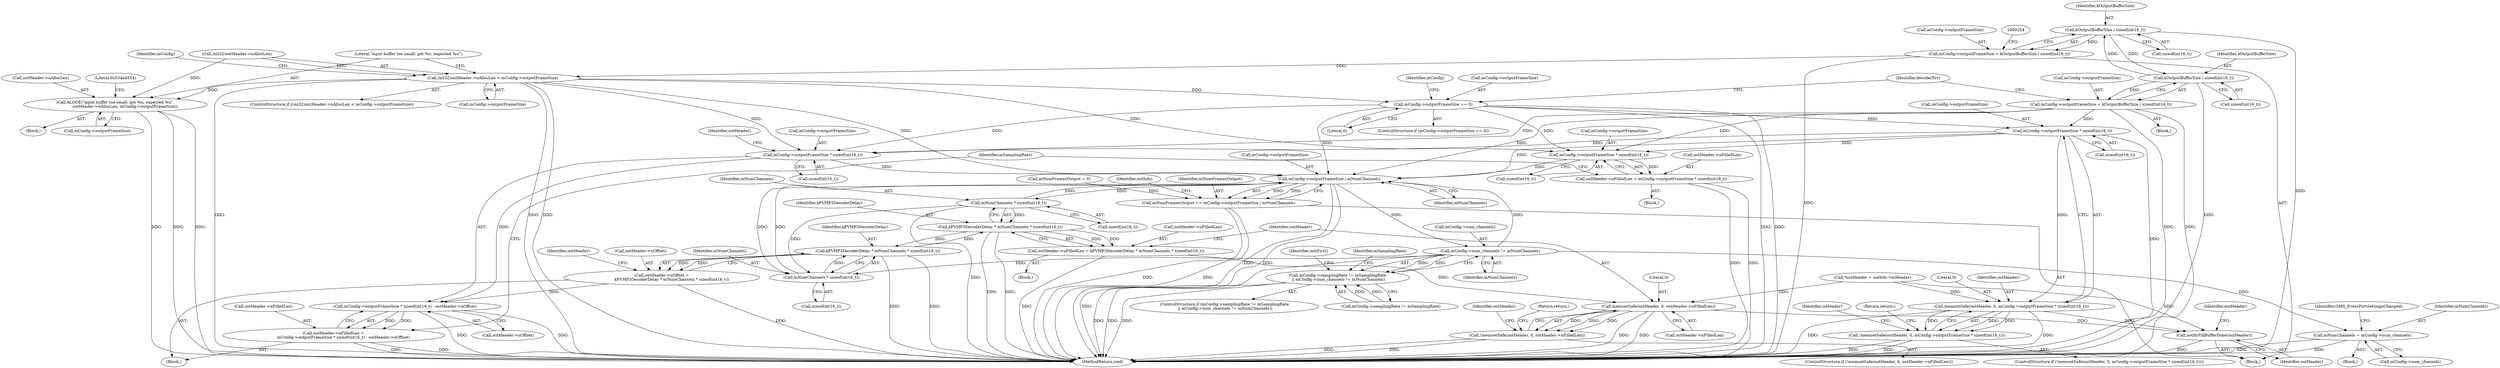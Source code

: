 digraph "0_Android_c2639afac631f5c1ffddf70ee8a6fe943d0bedf9@API" {
"1000247" [label="(Call,kOutputBufferSize / sizeof(int16_t))"];
"1000336" [label="(Call,kOutputBufferSize / sizeof(int16_t))"];
"1000247" [label="(Call,kOutputBufferSize / sizeof(int16_t))"];
"1000243" [label="(Call,mConfig->outputFrameSize = kOutputBufferSize / sizeof(int16_t))"];
"1000252" [label="(Call,(int32)outHeader->nAllocLen < mConfig->outputFrameSize)"];
"1000262" [label="(Call,ALOGE(\"input buffer too small: got %u, expected %u\",\n                outHeader->nAllocLen, mConfig->outputFrameSize))"];
"1000326" [label="(Call,mConfig->outputFrameSize == 0)"];
"1000394" [label="(Call,mConfig->outputFrameSize * sizeof(int16_t))"];
"1000391" [label="(Call,memsetSafe(outHeader, 0, mConfig->outputFrameSize * sizeof(int16_t)))"];
"1000390" [label="(Call,!memsetSafe(outHeader, 0, mConfig->outputFrameSize * sizeof(int16_t)))"];
"1000559" [label="(Call,notifyFillBufferDone(outHeader))"];
"1000466" [label="(Call,mConfig->outputFrameSize * sizeof(int16_t))"];
"1000465" [label="(Call,mConfig->outputFrameSize * sizeof(int16_t) - outHeader->nOffset)"];
"1000461" [label="(Call,outHeader->nFilledLen =\n                mConfig->outputFrameSize * sizeof(int16_t) - outHeader->nOffset)"];
"1000544" [label="(Call,mConfig->outputFrameSize / mNumChannels)"];
"1000362" [label="(Call,mNumChannels * sizeof(int16_t))"];
"1000360" [label="(Call,kPVMP3DecoderDelay * mNumChannels * sizeof(int16_t))"];
"1000356" [label="(Call,outHeader->nFilledLen = kPVMP3DecoderDelay * mNumChannels * sizeof(int16_t))"];
"1000368" [label="(Call,memsetSafe(outHeader, 0, outHeader->nFilledLen))"];
"1000367" [label="(Call,!memsetSafe(outHeader, 0, outHeader->nFilledLen))"];
"1000455" [label="(Call,kPVMP3DecoderDelay * mNumChannels * sizeof(int16_t))"];
"1000451" [label="(Call,outHeader->nOffset =\n                kPVMP3DecoderDelay * mNumChannels * sizeof(int16_t))"];
"1000457" [label="(Call,mNumChannels * sizeof(int16_t))"];
"1000420" [label="(Call,mConfig->num_channels != mNumChannels)"];
"1000414" [label="(Call,mConfig->samplingRate != mSamplingRate\n || mConfig->num_channels != mNumChannels)"];
"1000431" [label="(Call,mNumChannels = mConfig->num_channels)"];
"1000542" [label="(Call,mNumFramesOutput += mConfig->outputFrameSize / mNumChannels)"];
"1000489" [label="(Call,mConfig->outputFrameSize * sizeof(int16_t))"];
"1000485" [label="(Call,outHeader->nFilledLen = mConfig->outputFrameSize * sizeof(int16_t))"];
"1000332" [label="(Call,mConfig->outputFrameSize = kOutputBufferSize / sizeof(int16_t))"];
"1000343" [label="(Identifier,decoderErr)"];
"1000427" [label="(Identifier,mSamplingRate)"];
"1000369" [label="(Identifier,outHeader)"];
"1000333" [label="(Call,mConfig->outputFrameSize)"];
"1000559" [label="(Call,notifyFillBufferDone(outHeader))"];
"1000364" [label="(Call,sizeof(int16_t))"];
"1000325" [label="(ControlStructure,if (mConfig->outputFrameSize == 0))"];
"1000357" [label="(Call,outHeader->nFilledLen)"];
"1000466" [label="(Call,mConfig->outputFrameSize * sizeof(int16_t))"];
"1000458" [label="(Identifier,mNumChannels)"];
"1000338" [label="(Call,sizeof(int16_t))"];
"1000447" [label="(Block,)"];
"1000161" [label="(Call,*outHeader = outInfo->mHeader)"];
"1000190" [label="(Call,mNumFramesOutput = 0)"];
"1000362" [label="(Call,mNumChannels * sizeof(int16_t))"];
"1000446" [label="(Identifier,mIsFirst)"];
"1000363" [label="(Identifier,mNumChannels)"];
"1000253" [label="(Call,(int32)outHeader->nAllocLen)"];
"1000457" [label="(Call,mNumChannels * sizeof(int16_t))"];
"1000249" [label="(Call,sizeof(int16_t))"];
"1000334" [label="(Identifier,mConfig)"];
"1000432" [label="(Identifier,mNumChannels)"];
"1000371" [label="(Call,outHeader->nFilledLen)"];
"1000421" [label="(Call,mConfig->num_channels)"];
"1000463" [label="(Identifier,outHeader)"];
"1000337" [label="(Identifier,kOutputBufferSize)"];
"1000489" [label="(Call,mConfig->outputFrameSize * sizeof(int16_t))"];
"1000462" [label="(Call,outHeader->nFilledLen)"];
"1000368" [label="(Call,memsetSafe(outHeader, 0, outHeader->nFilledLen))"];
"1000564" [label="(MethodReturn,void)"];
"1000415" [label="(Call,mConfig->samplingRate != mSamplingRate)"];
"1000562" [label="(Identifier,outHeader)"];
"1000251" [label="(ControlStructure,if ((int32)outHeader->nAllocLen < mConfig->outputFrameSize))"];
"1000451" [label="(Call,outHeader->nOffset =\n                kPVMP3DecoderDelay * mNumChannels * sizeof(int16_t))"];
"1000393" [label="(Literal,0)"];
"1000392" [label="(Identifier,outHeader)"];
"1000551" [label="(Identifier,outInfo)"];
"1000361" [label="(Identifier,kPVMP3DecoderDelay)"];
"1000261" [label="(Block,)"];
"1000479" [label="(Block,)"];
"1000424" [label="(Identifier,mNumChannels)"];
"1000350" [label="(Block,)"];
"1000271" [label="(Literal,0x534e4554)"];
"1000467" [label="(Call,mConfig->outputFrameSize)"];
"1000248" [label="(Identifier,kOutputBufferSize)"];
"1000375" [label="(Return,return;)"];
"1000433" [label="(Call,mConfig->num_channels)"];
"1000413" [label="(ControlStructure,if (mConfig->samplingRate != mSamplingRate\n || mConfig->num_channels != mNumChannels))"];
"1000548" [label="(Identifier,mNumChannels)"];
"1000420" [label="(Call,mConfig->num_channels != mNumChannels)"];
"1000452" [label="(Call,outHeader->nOffset)"];
"1000485" [label="(Call,outHeader->nFilledLen = mConfig->outputFrameSize * sizeof(int16_t))"];
"1000262" [label="(Call,ALOGE(\"input buffer too small: got %u, expected %u\",\n                outHeader->nAllocLen, mConfig->outputFrameSize))"];
"1000459" [label="(Call,sizeof(int16_t))"];
"1000461" [label="(Call,outHeader->nFilledLen =\n                mConfig->outputFrameSize * sizeof(int16_t) - outHeader->nOffset)"];
"1000455" [label="(Call,kPVMP3DecoderDelay * mNumChannels * sizeof(int16_t))"];
"1000258" [label="(Call,mConfig->outputFrameSize)"];
"1000465" [label="(Call,mConfig->outputFrameSize * sizeof(int16_t) - outHeader->nOffset)"];
"1000414" [label="(Call,mConfig->samplingRate != mSamplingRate\n || mConfig->num_channels != mNumChannels)"];
"1000330" [label="(Literal,0)"];
"1000332" [label="(Call,mConfig->outputFrameSize = kOutputBufferSize / sizeof(int16_t))"];
"1000263" [label="(Literal,\"input buffer too small: got %u, expected %u\")"];
"1000336" [label="(Call,kOutputBufferSize / sizeof(int16_t))"];
"1000398" [label="(Call,sizeof(int16_t))"];
"1000486" [label="(Call,outHeader->nFilledLen)"];
"1000252" [label="(Call,(int32)outHeader->nAllocLen < mConfig->outputFrameSize)"];
"1000331" [label="(Block,)"];
"1000470" [label="(Call,sizeof(int16_t))"];
"1000473" [label="(Identifier,outHeader)"];
"1000133" [label="(Block,)"];
"1000425" [label="(Block,)"];
"1000356" [label="(Call,outHeader->nFilledLen = kPVMP3DecoderDelay * mNumChannels * sizeof(int16_t))"];
"1000360" [label="(Call,kPVMP3DecoderDelay * mNumChannels * sizeof(int16_t))"];
"1000370" [label="(Literal,0)"];
"1000244" [label="(Call,mConfig->outputFrameSize)"];
"1000367" [label="(Call,!memsetSafe(outHeader, 0, outHeader->nFilledLen))"];
"1000401" [label="(Return,return;)"];
"1000264" [label="(Call,outHeader->nAllocLen)"];
"1000390" [label="(Call,!memsetSafe(outHeader, 0, mConfig->outputFrameSize * sizeof(int16_t)))"];
"1000378" [label="(Identifier,outHeader)"];
"1000490" [label="(Call,mConfig->outputFrameSize)"];
"1000395" [label="(Call,mConfig->outputFrameSize)"];
"1000495" [label="(Identifier,mSamplingRate)"];
"1000394" [label="(Call,mConfig->outputFrameSize * sizeof(int16_t))"];
"1000284" [label="(Identifier,mConfig)"];
"1000267" [label="(Call,mConfig->outputFrameSize)"];
"1000545" [label="(Call,mConfig->outputFrameSize)"];
"1000560" [label="(Identifier,outHeader)"];
"1000543" [label="(Identifier,mNumFramesOutput)"];
"1000247" [label="(Call,kOutputBufferSize / sizeof(int16_t))"];
"1000391" [label="(Call,memsetSafe(outHeader, 0, mConfig->outputFrameSize * sizeof(int16_t)))"];
"1000327" [label="(Call,mConfig->outputFrameSize)"];
"1000542" [label="(Call,mNumFramesOutput += mConfig->outputFrameSize / mNumChannels)"];
"1000326" [label="(Call,mConfig->outputFrameSize == 0)"];
"1000493" [label="(Call,sizeof(int16_t))"];
"1000437" [label="(Identifier,OMX_EventPortSettingsChanged)"];
"1000544" [label="(Call,mConfig->outputFrameSize / mNumChannels)"];
"1000456" [label="(Identifier,kPVMP3DecoderDelay)"];
"1000431" [label="(Call,mNumChannels = mConfig->num_channels)"];
"1000389" [label="(ControlStructure,if (!memsetSafe(outHeader, 0, mConfig->outputFrameSize * sizeof(int16_t))))"];
"1000472" [label="(Call,outHeader->nOffset)"];
"1000366" [label="(ControlStructure,if (!memsetSafe(outHeader, 0, outHeader->nFilledLen)))"];
"1000243" [label="(Call,mConfig->outputFrameSize = kOutputBufferSize / sizeof(int16_t))"];
"1000403" [label="(Identifier,inHeader)"];
"1000247" -> "1000243"  [label="AST: "];
"1000247" -> "1000249"  [label="CFG: "];
"1000248" -> "1000247"  [label="AST: "];
"1000249" -> "1000247"  [label="AST: "];
"1000243" -> "1000247"  [label="CFG: "];
"1000247" -> "1000564"  [label="DDG: "];
"1000247" -> "1000243"  [label="DDG: "];
"1000336" -> "1000247"  [label="DDG: "];
"1000247" -> "1000336"  [label="DDG: "];
"1000336" -> "1000332"  [label="AST: "];
"1000336" -> "1000338"  [label="CFG: "];
"1000337" -> "1000336"  [label="AST: "];
"1000338" -> "1000336"  [label="AST: "];
"1000332" -> "1000336"  [label="CFG: "];
"1000336" -> "1000564"  [label="DDG: "];
"1000336" -> "1000332"  [label="DDG: "];
"1000243" -> "1000133"  [label="AST: "];
"1000244" -> "1000243"  [label="AST: "];
"1000254" -> "1000243"  [label="CFG: "];
"1000243" -> "1000564"  [label="DDG: "];
"1000243" -> "1000252"  [label="DDG: "];
"1000252" -> "1000251"  [label="AST: "];
"1000252" -> "1000258"  [label="CFG: "];
"1000253" -> "1000252"  [label="AST: "];
"1000258" -> "1000252"  [label="AST: "];
"1000263" -> "1000252"  [label="CFG: "];
"1000284" -> "1000252"  [label="CFG: "];
"1000252" -> "1000564"  [label="DDG: "];
"1000252" -> "1000564"  [label="DDG: "];
"1000252" -> "1000564"  [label="DDG: "];
"1000253" -> "1000252"  [label="DDG: "];
"1000252" -> "1000262"  [label="DDG: "];
"1000252" -> "1000326"  [label="DDG: "];
"1000252" -> "1000466"  [label="DDG: "];
"1000252" -> "1000489"  [label="DDG: "];
"1000252" -> "1000544"  [label="DDG: "];
"1000262" -> "1000261"  [label="AST: "];
"1000262" -> "1000267"  [label="CFG: "];
"1000263" -> "1000262"  [label="AST: "];
"1000264" -> "1000262"  [label="AST: "];
"1000267" -> "1000262"  [label="AST: "];
"1000271" -> "1000262"  [label="CFG: "];
"1000262" -> "1000564"  [label="DDG: "];
"1000262" -> "1000564"  [label="DDG: "];
"1000262" -> "1000564"  [label="DDG: "];
"1000253" -> "1000262"  [label="DDG: "];
"1000326" -> "1000325"  [label="AST: "];
"1000326" -> "1000330"  [label="CFG: "];
"1000327" -> "1000326"  [label="AST: "];
"1000330" -> "1000326"  [label="AST: "];
"1000334" -> "1000326"  [label="CFG: "];
"1000343" -> "1000326"  [label="CFG: "];
"1000326" -> "1000564"  [label="DDG: "];
"1000326" -> "1000564"  [label="DDG: "];
"1000326" -> "1000394"  [label="DDG: "];
"1000326" -> "1000466"  [label="DDG: "];
"1000326" -> "1000489"  [label="DDG: "];
"1000326" -> "1000544"  [label="DDG: "];
"1000394" -> "1000391"  [label="AST: "];
"1000394" -> "1000398"  [label="CFG: "];
"1000395" -> "1000394"  [label="AST: "];
"1000398" -> "1000394"  [label="AST: "];
"1000391" -> "1000394"  [label="CFG: "];
"1000394" -> "1000564"  [label="DDG: "];
"1000394" -> "1000391"  [label="DDG: "];
"1000332" -> "1000394"  [label="DDG: "];
"1000394" -> "1000466"  [label="DDG: "];
"1000394" -> "1000489"  [label="DDG: "];
"1000394" -> "1000544"  [label="DDG: "];
"1000391" -> "1000390"  [label="AST: "];
"1000392" -> "1000391"  [label="AST: "];
"1000393" -> "1000391"  [label="AST: "];
"1000390" -> "1000391"  [label="CFG: "];
"1000391" -> "1000564"  [label="DDG: "];
"1000391" -> "1000564"  [label="DDG: "];
"1000391" -> "1000390"  [label="DDG: "];
"1000391" -> "1000390"  [label="DDG: "];
"1000391" -> "1000390"  [label="DDG: "];
"1000161" -> "1000391"  [label="DDG: "];
"1000391" -> "1000559"  [label="DDG: "];
"1000390" -> "1000389"  [label="AST: "];
"1000401" -> "1000390"  [label="CFG: "];
"1000403" -> "1000390"  [label="CFG: "];
"1000390" -> "1000564"  [label="DDG: "];
"1000390" -> "1000564"  [label="DDG: "];
"1000559" -> "1000133"  [label="AST: "];
"1000559" -> "1000560"  [label="CFG: "];
"1000560" -> "1000559"  [label="AST: "];
"1000562" -> "1000559"  [label="CFG: "];
"1000559" -> "1000564"  [label="DDG: "];
"1000368" -> "1000559"  [label="DDG: "];
"1000161" -> "1000559"  [label="DDG: "];
"1000466" -> "1000465"  [label="AST: "];
"1000466" -> "1000470"  [label="CFG: "];
"1000467" -> "1000466"  [label="AST: "];
"1000470" -> "1000466"  [label="AST: "];
"1000473" -> "1000466"  [label="CFG: "];
"1000466" -> "1000465"  [label="DDG: "];
"1000332" -> "1000466"  [label="DDG: "];
"1000466" -> "1000544"  [label="DDG: "];
"1000465" -> "1000461"  [label="AST: "];
"1000465" -> "1000472"  [label="CFG: "];
"1000472" -> "1000465"  [label="AST: "];
"1000461" -> "1000465"  [label="CFG: "];
"1000465" -> "1000564"  [label="DDG: "];
"1000465" -> "1000564"  [label="DDG: "];
"1000465" -> "1000461"  [label="DDG: "];
"1000465" -> "1000461"  [label="DDG: "];
"1000451" -> "1000465"  [label="DDG: "];
"1000461" -> "1000447"  [label="AST: "];
"1000462" -> "1000461"  [label="AST: "];
"1000495" -> "1000461"  [label="CFG: "];
"1000461" -> "1000564"  [label="DDG: "];
"1000461" -> "1000564"  [label="DDG: "];
"1000544" -> "1000542"  [label="AST: "];
"1000544" -> "1000548"  [label="CFG: "];
"1000545" -> "1000544"  [label="AST: "];
"1000548" -> "1000544"  [label="AST: "];
"1000542" -> "1000544"  [label="CFG: "];
"1000544" -> "1000564"  [label="DDG: "];
"1000544" -> "1000564"  [label="DDG: "];
"1000544" -> "1000362"  [label="DDG: "];
"1000544" -> "1000420"  [label="DDG: "];
"1000544" -> "1000457"  [label="DDG: "];
"1000544" -> "1000542"  [label="DDG: "];
"1000544" -> "1000542"  [label="DDG: "];
"1000332" -> "1000544"  [label="DDG: "];
"1000489" -> "1000544"  [label="DDG: "];
"1000420" -> "1000544"  [label="DDG: "];
"1000457" -> "1000544"  [label="DDG: "];
"1000362" -> "1000544"  [label="DDG: "];
"1000362" -> "1000360"  [label="AST: "];
"1000362" -> "1000364"  [label="CFG: "];
"1000363" -> "1000362"  [label="AST: "];
"1000364" -> "1000362"  [label="AST: "];
"1000360" -> "1000362"  [label="CFG: "];
"1000362" -> "1000564"  [label="DDG: "];
"1000362" -> "1000360"  [label="DDG: "];
"1000362" -> "1000457"  [label="DDG: "];
"1000360" -> "1000356"  [label="AST: "];
"1000361" -> "1000360"  [label="AST: "];
"1000356" -> "1000360"  [label="CFG: "];
"1000360" -> "1000564"  [label="DDG: "];
"1000360" -> "1000564"  [label="DDG: "];
"1000360" -> "1000356"  [label="DDG: "];
"1000360" -> "1000356"  [label="DDG: "];
"1000455" -> "1000360"  [label="DDG: "];
"1000360" -> "1000455"  [label="DDG: "];
"1000356" -> "1000350"  [label="AST: "];
"1000357" -> "1000356"  [label="AST: "];
"1000369" -> "1000356"  [label="CFG: "];
"1000356" -> "1000564"  [label="DDG: "];
"1000356" -> "1000368"  [label="DDG: "];
"1000368" -> "1000367"  [label="AST: "];
"1000368" -> "1000371"  [label="CFG: "];
"1000369" -> "1000368"  [label="AST: "];
"1000370" -> "1000368"  [label="AST: "];
"1000371" -> "1000368"  [label="AST: "];
"1000367" -> "1000368"  [label="CFG: "];
"1000368" -> "1000564"  [label="DDG: "];
"1000368" -> "1000564"  [label="DDG: "];
"1000368" -> "1000367"  [label="DDG: "];
"1000368" -> "1000367"  [label="DDG: "];
"1000368" -> "1000367"  [label="DDG: "];
"1000161" -> "1000368"  [label="DDG: "];
"1000367" -> "1000366"  [label="AST: "];
"1000375" -> "1000367"  [label="CFG: "];
"1000378" -> "1000367"  [label="CFG: "];
"1000367" -> "1000564"  [label="DDG: "];
"1000367" -> "1000564"  [label="DDG: "];
"1000455" -> "1000451"  [label="AST: "];
"1000455" -> "1000457"  [label="CFG: "];
"1000456" -> "1000455"  [label="AST: "];
"1000457" -> "1000455"  [label="AST: "];
"1000451" -> "1000455"  [label="CFG: "];
"1000455" -> "1000564"  [label="DDG: "];
"1000455" -> "1000564"  [label="DDG: "];
"1000455" -> "1000451"  [label="DDG: "];
"1000455" -> "1000451"  [label="DDG: "];
"1000457" -> "1000455"  [label="DDG: "];
"1000451" -> "1000447"  [label="AST: "];
"1000452" -> "1000451"  [label="AST: "];
"1000463" -> "1000451"  [label="CFG: "];
"1000451" -> "1000564"  [label="DDG: "];
"1000457" -> "1000459"  [label="CFG: "];
"1000458" -> "1000457"  [label="AST: "];
"1000459" -> "1000457"  [label="AST: "];
"1000420" -> "1000457"  [label="DDG: "];
"1000420" -> "1000414"  [label="AST: "];
"1000420" -> "1000424"  [label="CFG: "];
"1000421" -> "1000420"  [label="AST: "];
"1000424" -> "1000420"  [label="AST: "];
"1000414" -> "1000420"  [label="CFG: "];
"1000420" -> "1000564"  [label="DDG: "];
"1000420" -> "1000414"  [label="DDG: "];
"1000420" -> "1000414"  [label="DDG: "];
"1000420" -> "1000431"  [label="DDG: "];
"1000414" -> "1000413"  [label="AST: "];
"1000414" -> "1000415"  [label="CFG: "];
"1000415" -> "1000414"  [label="AST: "];
"1000427" -> "1000414"  [label="CFG: "];
"1000446" -> "1000414"  [label="CFG: "];
"1000414" -> "1000564"  [label="DDG: "];
"1000414" -> "1000564"  [label="DDG: "];
"1000414" -> "1000564"  [label="DDG: "];
"1000415" -> "1000414"  [label="DDG: "];
"1000415" -> "1000414"  [label="DDG: "];
"1000431" -> "1000425"  [label="AST: "];
"1000431" -> "1000433"  [label="CFG: "];
"1000432" -> "1000431"  [label="AST: "];
"1000433" -> "1000431"  [label="AST: "];
"1000437" -> "1000431"  [label="CFG: "];
"1000431" -> "1000564"  [label="DDG: "];
"1000431" -> "1000564"  [label="DDG: "];
"1000542" -> "1000133"  [label="AST: "];
"1000543" -> "1000542"  [label="AST: "];
"1000551" -> "1000542"  [label="CFG: "];
"1000542" -> "1000564"  [label="DDG: "];
"1000542" -> "1000564"  [label="DDG: "];
"1000190" -> "1000542"  [label="DDG: "];
"1000489" -> "1000485"  [label="AST: "];
"1000489" -> "1000493"  [label="CFG: "];
"1000490" -> "1000489"  [label="AST: "];
"1000493" -> "1000489"  [label="AST: "];
"1000485" -> "1000489"  [label="CFG: "];
"1000489" -> "1000485"  [label="DDG: "];
"1000332" -> "1000489"  [label="DDG: "];
"1000485" -> "1000479"  [label="AST: "];
"1000486" -> "1000485"  [label="AST: "];
"1000495" -> "1000485"  [label="CFG: "];
"1000485" -> "1000564"  [label="DDG: "];
"1000485" -> "1000564"  [label="DDG: "];
"1000332" -> "1000331"  [label="AST: "];
"1000333" -> "1000332"  [label="AST: "];
"1000343" -> "1000332"  [label="CFG: "];
"1000332" -> "1000564"  [label="DDG: "];
"1000332" -> "1000564"  [label="DDG: "];
}
